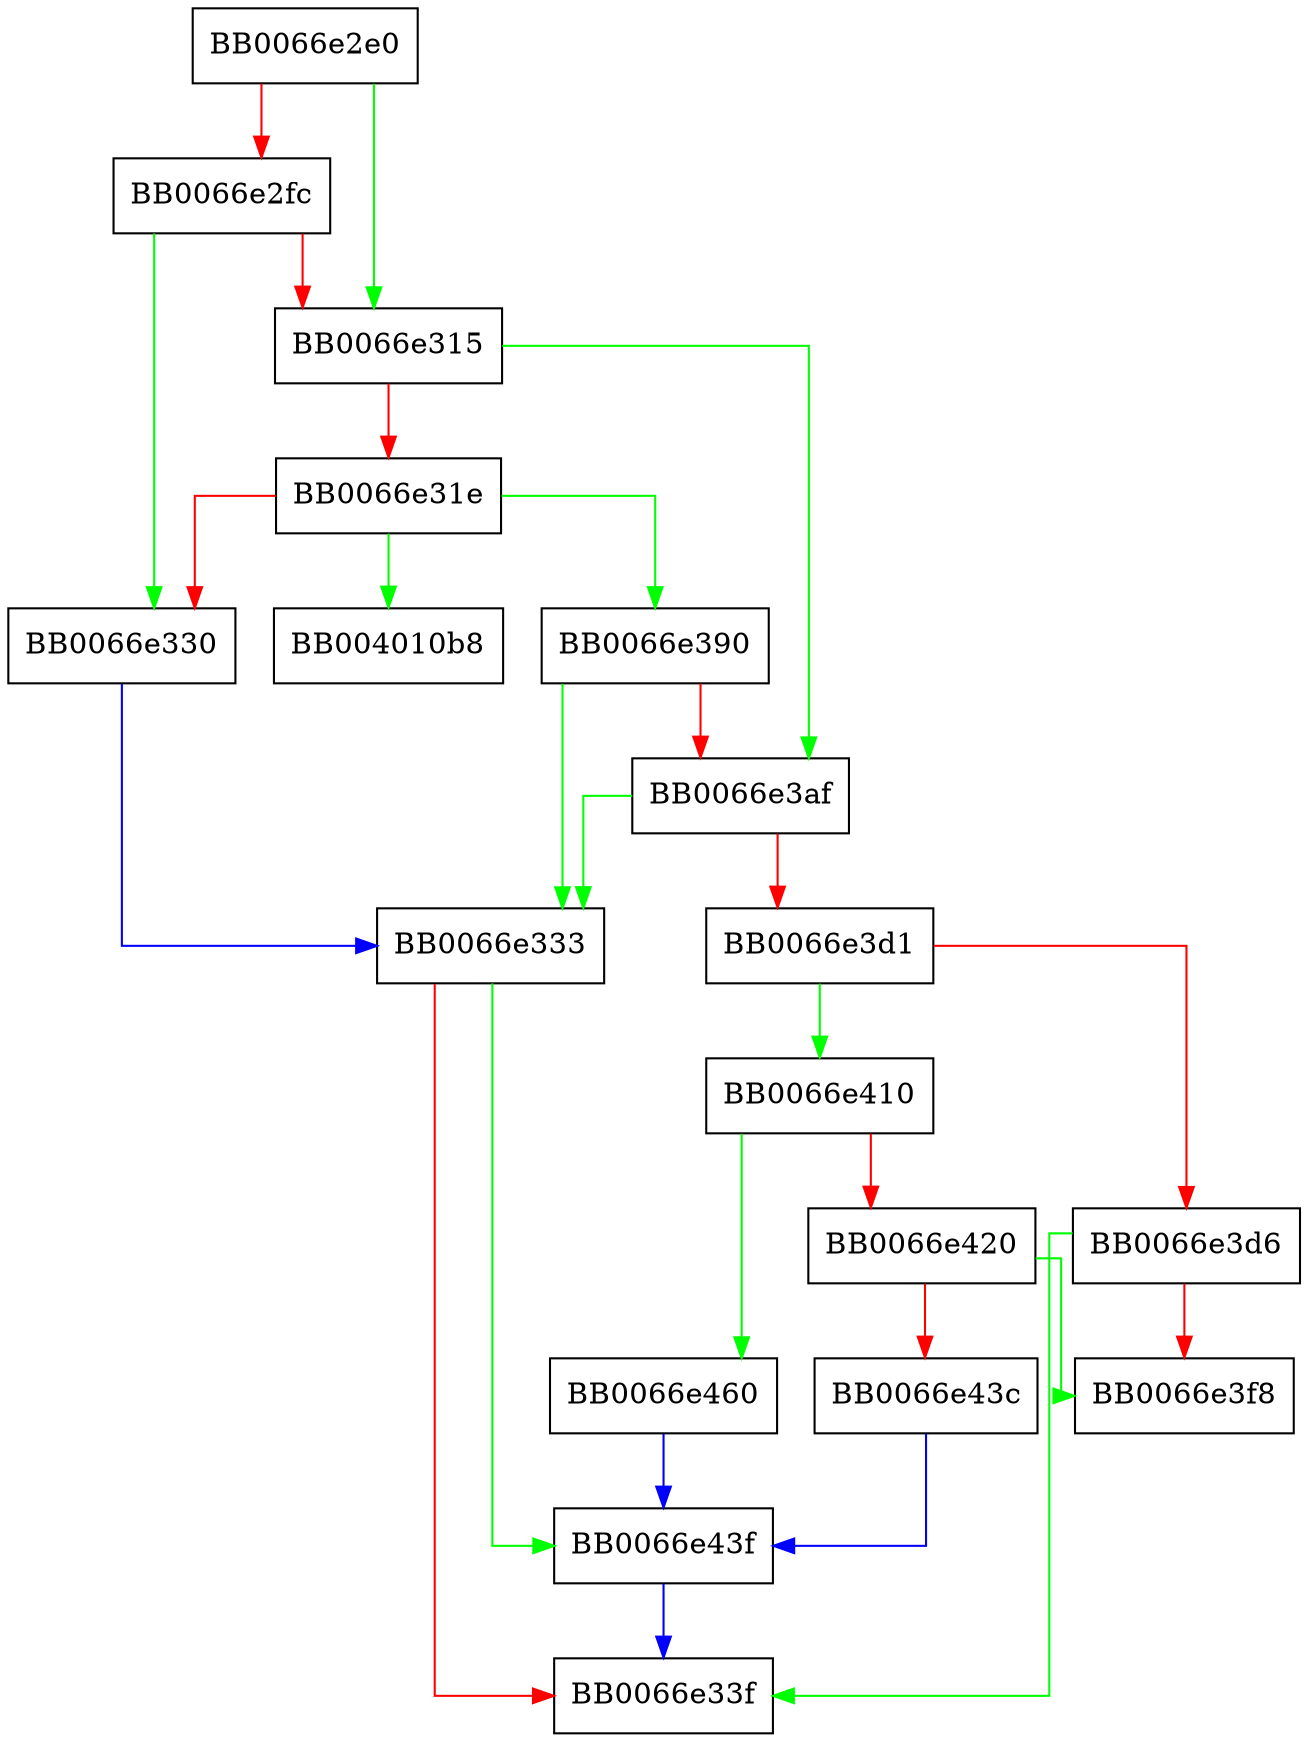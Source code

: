 digraph x509v3_add_len_value {
  node [shape="box"];
  graph [splines=ortho];
  BB0066e2e0 -> BB0066e315 [color="green"];
  BB0066e2e0 -> BB0066e2fc [color="red"];
  BB0066e2fc -> BB0066e330 [color="green"];
  BB0066e2fc -> BB0066e315 [color="red"];
  BB0066e315 -> BB0066e3af [color="green"];
  BB0066e315 -> BB0066e31e [color="red"];
  BB0066e31e -> BB004010b8 [color="green"];
  BB0066e31e -> BB0066e390 [color="green"];
  BB0066e31e -> BB0066e330 [color="red"];
  BB0066e330 -> BB0066e333 [color="blue"];
  BB0066e333 -> BB0066e43f [color="green"];
  BB0066e333 -> BB0066e33f [color="red"];
  BB0066e390 -> BB0066e333 [color="green"];
  BB0066e390 -> BB0066e3af [color="red"];
  BB0066e3af -> BB0066e333 [color="green"];
  BB0066e3af -> BB0066e3d1 [color="red"];
  BB0066e3d1 -> BB0066e410 [color="green"];
  BB0066e3d1 -> BB0066e3d6 [color="red"];
  BB0066e3d6 -> BB0066e33f [color="green"];
  BB0066e3d6 -> BB0066e3f8 [color="red"];
  BB0066e410 -> BB0066e460 [color="green"];
  BB0066e410 -> BB0066e420 [color="red"];
  BB0066e420 -> BB0066e3f8 [color="green"];
  BB0066e420 -> BB0066e43c [color="red"];
  BB0066e43c -> BB0066e43f [color="blue"];
  BB0066e43f -> BB0066e33f [color="blue"];
  BB0066e460 -> BB0066e43f [color="blue"];
}